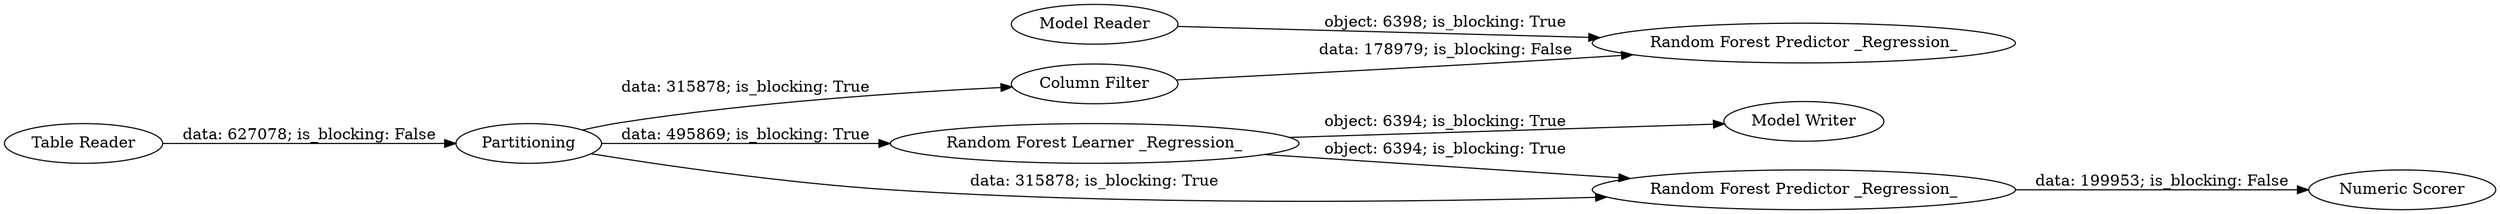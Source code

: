 digraph {
	"958502104258463617_62" [label="Numeric Scorer"]
	"958502104258463617_51" [label="Model Reader"]
	"958502104258463617_63" [label="Random Forest Predictor _Regression_"]
	"958502104258463617_54" [label="Table Reader"]
	"958502104258463617_50" [label="Model Writer"]
	"958502104258463617_53" [label="Column Filter"]
	"958502104258463617_24" [label=Partitioning]
	"958502104258463617_60" [label="Random Forest Learner _Regression_"]
	"958502104258463617_61" [label="Random Forest Predictor _Regression_"]
	"958502104258463617_53" -> "958502104258463617_63" [label="data: 178979; is_blocking: False"]
	"958502104258463617_60" -> "958502104258463617_61" [label="object: 6394; is_blocking: True"]
	"958502104258463617_24" -> "958502104258463617_60" [label="data: 495869; is_blocking: True"]
	"958502104258463617_60" -> "958502104258463617_50" [label="object: 6394; is_blocking: True"]
	"958502104258463617_51" -> "958502104258463617_63" [label="object: 6398; is_blocking: True"]
	"958502104258463617_24" -> "958502104258463617_53" [label="data: 315878; is_blocking: True"]
	"958502104258463617_61" -> "958502104258463617_62" [label="data: 199953; is_blocking: False"]
	"958502104258463617_24" -> "958502104258463617_61" [label="data: 315878; is_blocking: True"]
	"958502104258463617_54" -> "958502104258463617_24" [label="data: 627078; is_blocking: False"]
	rankdir=LR
}
